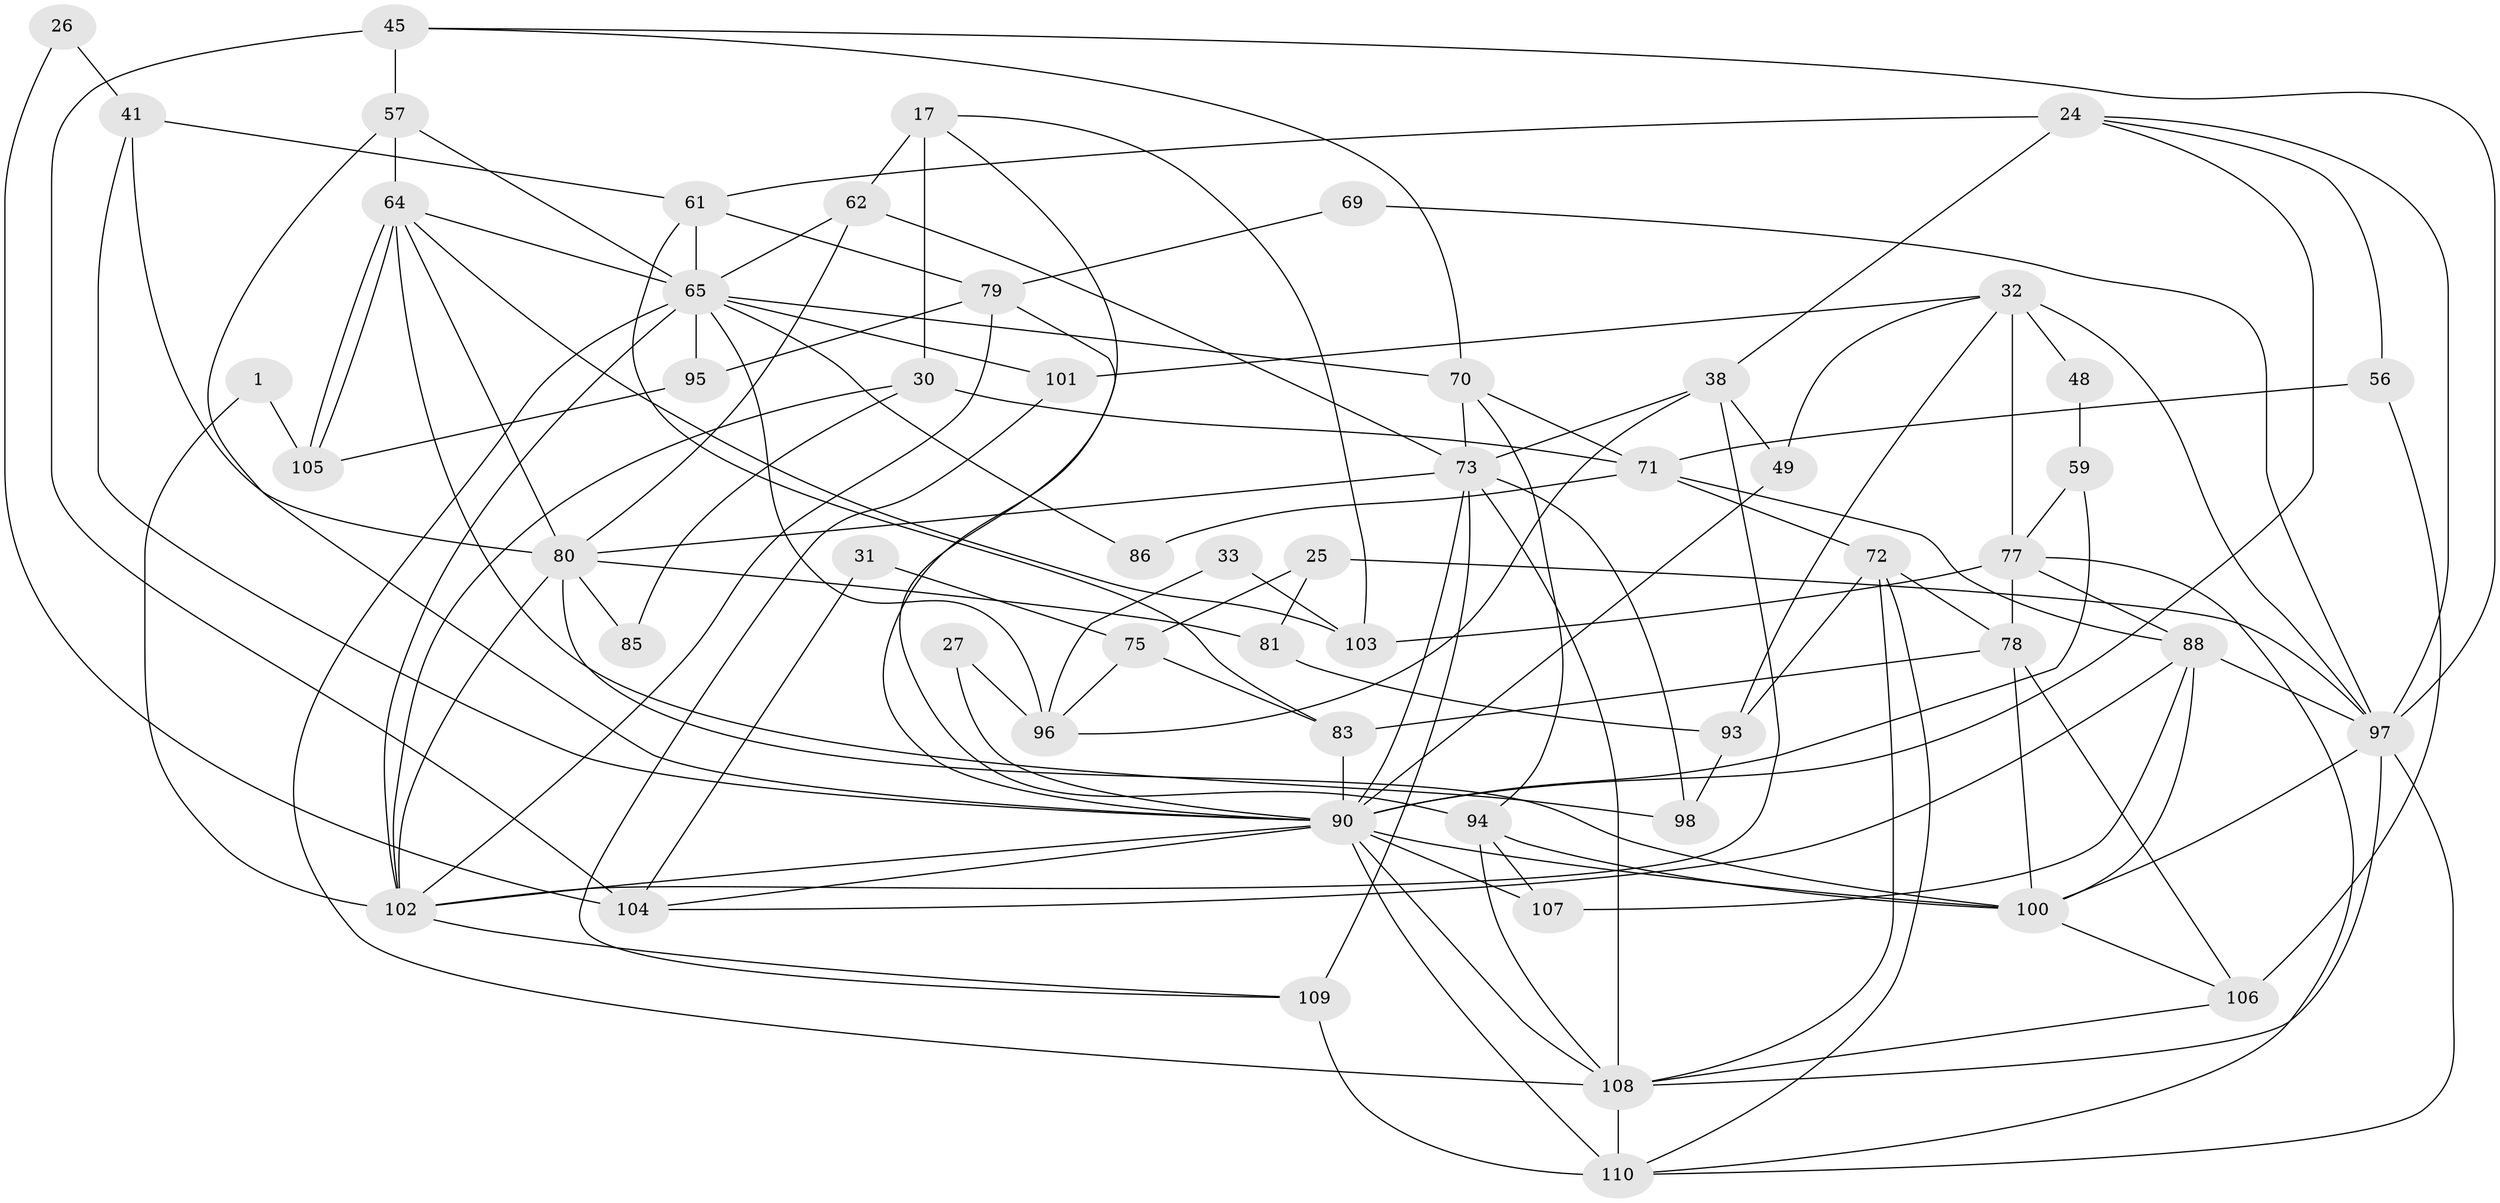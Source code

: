 // original degree distribution, {2: 0.14545454545454545, 4: 0.2636363636363636, 5: 0.18181818181818182, 3: 0.2636363636363636, 6: 0.09090909090909091, 7: 0.02727272727272727, 8: 0.02727272727272727}
// Generated by graph-tools (version 1.1) at 2025/54/03/04/25 21:54:08]
// undirected, 55 vertices, 129 edges
graph export_dot {
graph [start="1"]
  node [color=gray90,style=filled];
  1;
  17 [super="+13"];
  24;
  25;
  26;
  27;
  30 [super="+6"];
  31;
  32 [super="+23"];
  33;
  38 [super="+22"];
  41;
  45 [super="+15"];
  48;
  49;
  56;
  57;
  59 [super="+40"];
  61 [super="+12"];
  62 [super="+2"];
  64 [super="+51"];
  65 [super="+43+52+16"];
  69;
  70 [super="+5+60"];
  71 [super="+34"];
  72;
  73 [super="+8+10"];
  75;
  77;
  78;
  79 [super="+53"];
  80 [super="+11+46+67"];
  81 [super="+54"];
  83 [super="+76"];
  85;
  86;
  88;
  90 [super="+4+18+89"];
  93;
  94 [super="+58"];
  95;
  96 [super="+28"];
  97 [super="+3+68"];
  98;
  100 [super="+92"];
  101 [super="+42"];
  102 [super="+84"];
  103;
  104 [super="+7"];
  105;
  106 [super="+21+91"];
  107;
  108 [super="+63+99"];
  109 [super="+50"];
  110 [super="+87+74"];
  1 -- 105;
  1 -- 102;
  17 -- 30;
  17 -- 62 [weight=2];
  17 -- 103;
  17 -- 90;
  24 -- 38;
  24 -- 56;
  24 -- 61 [weight=2];
  24 -- 97;
  24 -- 90;
  25 -- 75;
  25 -- 81 [weight=2];
  25 -- 97;
  26 -- 104;
  26 -- 41;
  27 -- 90;
  27 -- 96;
  30 -- 71 [weight=2];
  30 -- 85;
  30 -- 102;
  31 -- 75;
  31 -- 104;
  32 -- 77 [weight=2];
  32 -- 97 [weight=3];
  32 -- 49;
  32 -- 48;
  32 -- 93;
  32 -- 101;
  33 -- 103;
  33 -- 96;
  38 -- 73;
  38 -- 96;
  38 -- 49;
  38 -- 102;
  41 -- 61;
  41 -- 80;
  41 -- 90;
  45 -- 57;
  45 -- 104 [weight=2];
  45 -- 70;
  45 -- 97;
  48 -- 59;
  49 -- 90;
  56 -- 106;
  56 -- 71;
  57 -- 65;
  57 -- 64;
  57 -- 90;
  59 -- 90 [weight=2];
  59 -- 77;
  61 -- 65 [weight=2];
  61 -- 79;
  61 -- 83;
  62 -- 73;
  62 -- 65;
  62 -- 80;
  64 -- 105 [weight=2];
  64 -- 105;
  64 -- 103;
  64 -- 80;
  64 -- 98;
  64 -- 65;
  65 -- 101;
  65 -- 102 [weight=3];
  65 -- 70 [weight=3];
  65 -- 86;
  65 -- 95;
  65 -- 96 [weight=2];
  65 -- 108;
  69 -- 97;
  69 -- 79;
  70 -- 94 [weight=2];
  70 -- 71;
  70 -- 73;
  71 -- 72;
  71 -- 88 [weight=2];
  71 -- 86;
  72 -- 78;
  72 -- 93;
  72 -- 108;
  72 -- 110;
  73 -- 98;
  73 -- 90;
  73 -- 108 [weight=2];
  73 -- 80;
  73 -- 109;
  75 -- 83;
  75 -- 96;
  77 -- 103;
  77 -- 78;
  77 -- 88;
  77 -- 110 [weight=2];
  78 -- 83;
  78 -- 100 [weight=2];
  78 -- 106 [weight=3];
  79 -- 94;
  79 -- 95;
  79 -- 102;
  80 -- 100 [weight=2];
  80 -- 81;
  80 -- 85;
  80 -- 102;
  81 -- 93;
  83 -- 90 [weight=2];
  88 -- 107;
  88 -- 104;
  88 -- 100 [weight=2];
  88 -- 97;
  90 -- 107;
  90 -- 110 [weight=2];
  90 -- 100 [weight=3];
  90 -- 102 [weight=3];
  90 -- 104;
  90 -- 108;
  93 -- 98;
  94 -- 107;
  94 -- 100;
  94 -- 108 [weight=2];
  95 -- 105;
  97 -- 100;
  97 -- 108;
  97 -- 110;
  100 -- 106;
  101 -- 109;
  102 -- 109;
  106 -- 108;
  108 -- 110;
  109 -- 110 [weight=2];
}
